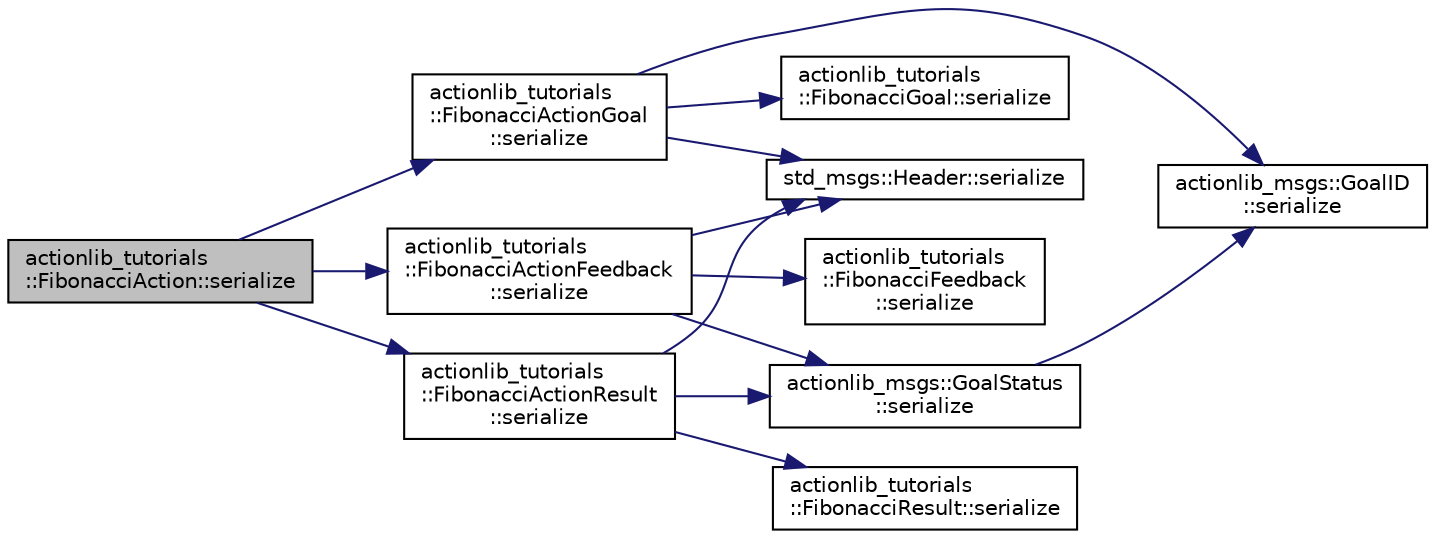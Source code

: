 digraph "actionlib_tutorials::FibonacciAction::serialize"
{
  edge [fontname="Helvetica",fontsize="10",labelfontname="Helvetica",labelfontsize="10"];
  node [fontname="Helvetica",fontsize="10",shape=record];
  rankdir="LR";
  Node1 [label="actionlib_tutorials\l::FibonacciAction::serialize",height=0.2,width=0.4,color="black", fillcolor="grey75", style="filled" fontcolor="black"];
  Node1 -> Node2 [color="midnightblue",fontsize="10",style="solid",fontname="Helvetica"];
  Node2 [label="actionlib_tutorials\l::FibonacciActionGoal\l::serialize",height=0.2,width=0.4,color="black", fillcolor="white", style="filled",URL="$classactionlib__tutorials_1_1_fibonacci_action_goal.html#af88c1c5457c31e33b24d6540358dd694"];
  Node2 -> Node3 [color="midnightblue",fontsize="10",style="solid",fontname="Helvetica"];
  Node3 [label="std_msgs::Header::serialize",height=0.2,width=0.4,color="black", fillcolor="white", style="filled",URL="$classstd__msgs_1_1_header.html#a200c6f9d2576b1a237a19bc2d769925e"];
  Node2 -> Node4 [color="midnightblue",fontsize="10",style="solid",fontname="Helvetica"];
  Node4 [label="actionlib_msgs::GoalID\l::serialize",height=0.2,width=0.4,color="black", fillcolor="white", style="filled",URL="$classactionlib__msgs_1_1_goal_i_d.html#a74c8333830562d918493b976bc23fe94"];
  Node2 -> Node5 [color="midnightblue",fontsize="10",style="solid",fontname="Helvetica"];
  Node5 [label="actionlib_tutorials\l::FibonacciGoal::serialize",height=0.2,width=0.4,color="black", fillcolor="white", style="filled",URL="$classactionlib__tutorials_1_1_fibonacci_goal.html#adef7915eb9d99ff06d8aef3f68d8f4d3"];
  Node1 -> Node6 [color="midnightblue",fontsize="10",style="solid",fontname="Helvetica"];
  Node6 [label="actionlib_tutorials\l::FibonacciActionResult\l::serialize",height=0.2,width=0.4,color="black", fillcolor="white", style="filled",URL="$classactionlib__tutorials_1_1_fibonacci_action_result.html#a8a68692a15f6631cf51119ccf3f8716f"];
  Node6 -> Node3 [color="midnightblue",fontsize="10",style="solid",fontname="Helvetica"];
  Node6 -> Node7 [color="midnightblue",fontsize="10",style="solid",fontname="Helvetica"];
  Node7 [label="actionlib_msgs::GoalStatus\l::serialize",height=0.2,width=0.4,color="black", fillcolor="white", style="filled",URL="$classactionlib__msgs_1_1_goal_status.html#ad0c10d1613330ab5dff49d15d843d555"];
  Node7 -> Node4 [color="midnightblue",fontsize="10",style="solid",fontname="Helvetica"];
  Node6 -> Node8 [color="midnightblue",fontsize="10",style="solid",fontname="Helvetica"];
  Node8 [label="actionlib_tutorials\l::FibonacciResult::serialize",height=0.2,width=0.4,color="black", fillcolor="white", style="filled",URL="$classactionlib__tutorials_1_1_fibonacci_result.html#a9bb1298c49e1465e888436a04f61e4b8"];
  Node1 -> Node9 [color="midnightblue",fontsize="10",style="solid",fontname="Helvetica"];
  Node9 [label="actionlib_tutorials\l::FibonacciActionFeedback\l::serialize",height=0.2,width=0.4,color="black", fillcolor="white", style="filled",URL="$classactionlib__tutorials_1_1_fibonacci_action_feedback.html#a19669920623a1ed9ee75f89684b7d76c"];
  Node9 -> Node3 [color="midnightblue",fontsize="10",style="solid",fontname="Helvetica"];
  Node9 -> Node7 [color="midnightblue",fontsize="10",style="solid",fontname="Helvetica"];
  Node9 -> Node10 [color="midnightblue",fontsize="10",style="solid",fontname="Helvetica"];
  Node10 [label="actionlib_tutorials\l::FibonacciFeedback\l::serialize",height=0.2,width=0.4,color="black", fillcolor="white", style="filled",URL="$classactionlib__tutorials_1_1_fibonacci_feedback.html#a926dffe50155db9fb7374531cf07d756"];
}
